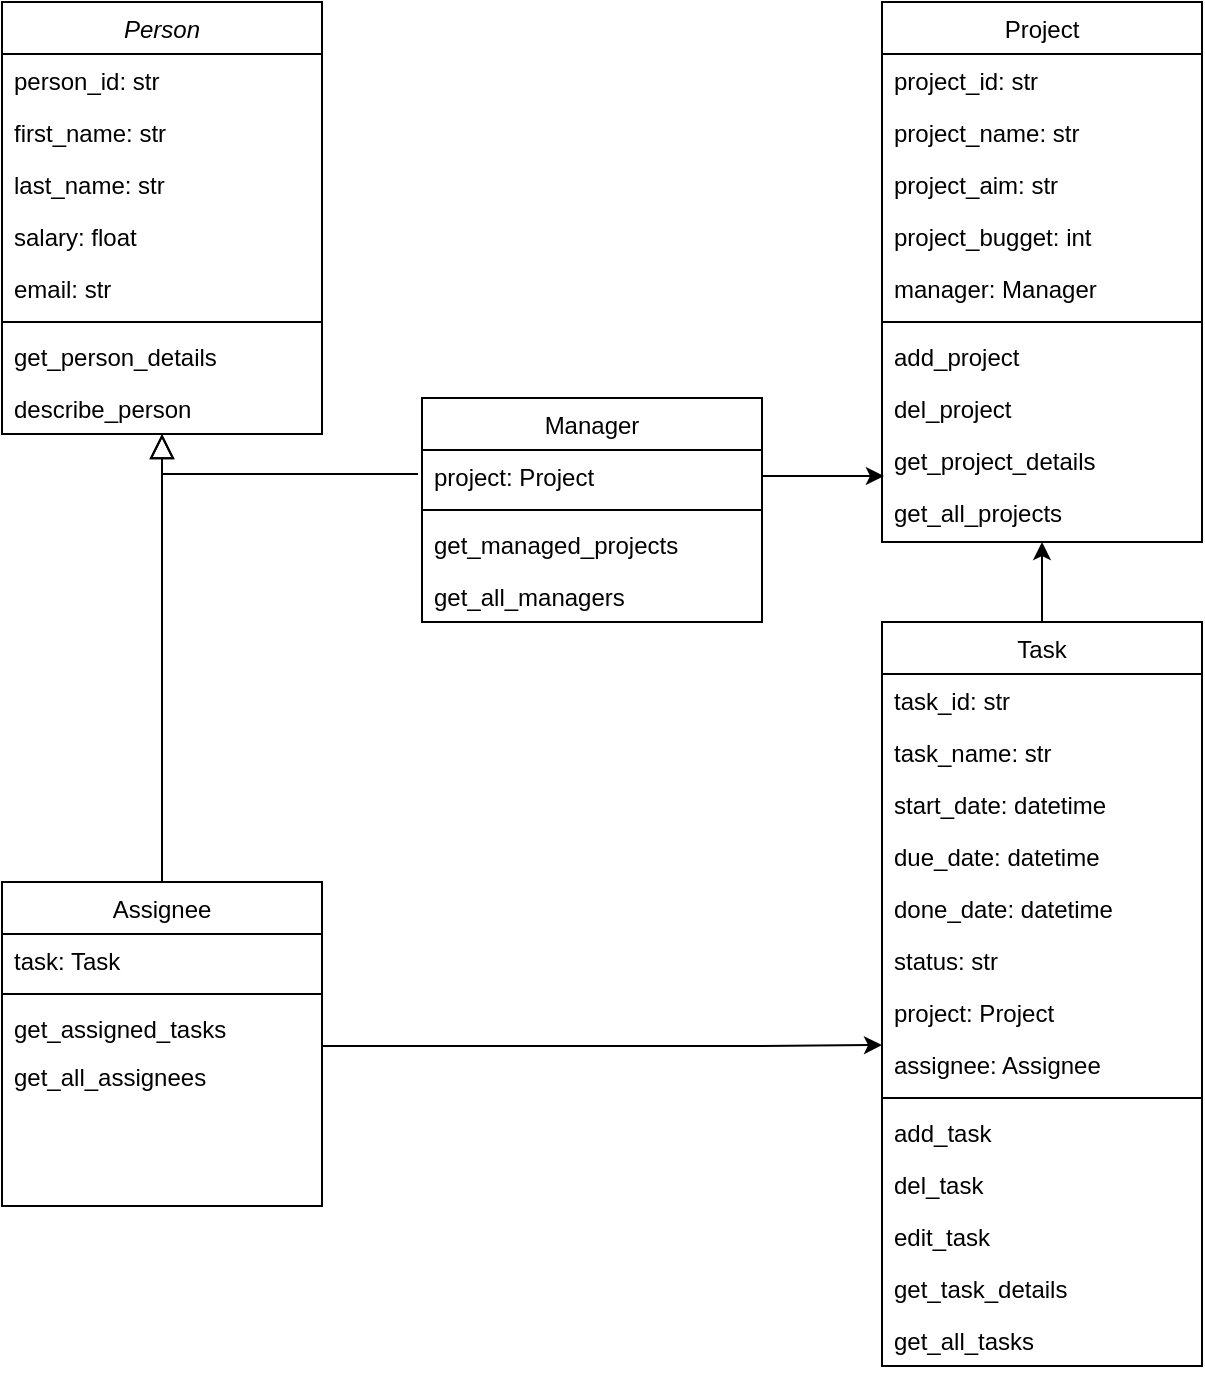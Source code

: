 <mxfile version="24.4.8" type="device">
  <diagram id="C5RBs43oDa-KdzZeNtuy" name="Page-1">
    <mxGraphModel dx="772" dy="708" grid="1" gridSize="10" guides="1" tooltips="1" connect="1" arrows="1" fold="1" page="1" pageScale="1" pageWidth="827" pageHeight="1169" background="none" math="0" shadow="0">
      <root>
        <mxCell id="WIyWlLk6GJQsqaUBKTNV-0" />
        <mxCell id="WIyWlLk6GJQsqaUBKTNV-1" parent="WIyWlLk6GJQsqaUBKTNV-0" />
        <mxCell id="zkfFHV4jXpPFQw0GAbJ--0" value="Person" style="swimlane;fontStyle=2;align=center;verticalAlign=top;childLayout=stackLayout;horizontal=1;startSize=26;horizontalStack=0;resizeParent=1;resizeLast=0;collapsible=1;marginBottom=0;rounded=0;shadow=0;strokeWidth=1;" parent="WIyWlLk6GJQsqaUBKTNV-1" vertex="1">
          <mxGeometry x="80" y="310" width="160" height="216" as="geometry">
            <mxRectangle x="230" y="140" width="160" height="26" as="alternateBounds" />
          </mxGeometry>
        </mxCell>
        <mxCell id="zkfFHV4jXpPFQw0GAbJ--1" value="person_id: str" style="text;align=left;verticalAlign=top;spacingLeft=4;spacingRight=4;overflow=hidden;rotatable=0;points=[[0,0.5],[1,0.5]];portConstraint=eastwest;" parent="zkfFHV4jXpPFQw0GAbJ--0" vertex="1">
          <mxGeometry y="26" width="160" height="26" as="geometry" />
        </mxCell>
        <mxCell id="zkfFHV4jXpPFQw0GAbJ--2" value="first_name: str" style="text;align=left;verticalAlign=top;spacingLeft=4;spacingRight=4;overflow=hidden;rotatable=0;points=[[0,0.5],[1,0.5]];portConstraint=eastwest;rounded=0;shadow=0;html=0;" parent="zkfFHV4jXpPFQw0GAbJ--0" vertex="1">
          <mxGeometry y="52" width="160" height="26" as="geometry" />
        </mxCell>
        <mxCell id="zkfFHV4jXpPFQw0GAbJ--3" value="last_name: str" style="text;align=left;verticalAlign=top;spacingLeft=4;spacingRight=4;overflow=hidden;rotatable=0;points=[[0,0.5],[1,0.5]];portConstraint=eastwest;rounded=0;shadow=0;html=0;" parent="zkfFHV4jXpPFQw0GAbJ--0" vertex="1">
          <mxGeometry y="78" width="160" height="26" as="geometry" />
        </mxCell>
        <mxCell id="sq1seXGCA8VCknDzlS-b-0" value="salary: float" style="text;align=left;verticalAlign=top;spacingLeft=4;spacingRight=4;overflow=hidden;rotatable=0;points=[[0,0.5],[1,0.5]];portConstraint=eastwest;rounded=0;shadow=0;html=0;" vertex="1" parent="zkfFHV4jXpPFQw0GAbJ--0">
          <mxGeometry y="104" width="160" height="26" as="geometry" />
        </mxCell>
        <mxCell id="z29nK7Khh62Nv8qmtqbV-1" value="email: str" style="text;align=left;verticalAlign=top;spacingLeft=4;spacingRight=4;overflow=hidden;rotatable=0;points=[[0,0.5],[1,0.5]];portConstraint=eastwest;rounded=0;shadow=0;html=0;" parent="zkfFHV4jXpPFQw0GAbJ--0" vertex="1">
          <mxGeometry y="130" width="160" height="26" as="geometry" />
        </mxCell>
        <mxCell id="zkfFHV4jXpPFQw0GAbJ--4" value="" style="line;html=1;strokeWidth=1;align=left;verticalAlign=middle;spacingTop=-1;spacingLeft=3;spacingRight=3;rotatable=0;labelPosition=right;points=[];portConstraint=eastwest;" parent="zkfFHV4jXpPFQw0GAbJ--0" vertex="1">
          <mxGeometry y="156" width="160" height="8" as="geometry" />
        </mxCell>
        <mxCell id="zkfFHV4jXpPFQw0GAbJ--5" value="get_person_details" style="text;align=left;verticalAlign=top;spacingLeft=4;spacingRight=4;overflow=hidden;rotatable=0;points=[[0,0.5],[1,0.5]];portConstraint=eastwest;" parent="zkfFHV4jXpPFQw0GAbJ--0" vertex="1">
          <mxGeometry y="164" width="160" height="26" as="geometry" />
        </mxCell>
        <mxCell id="z29nK7Khh62Nv8qmtqbV-2" value="describe_person" style="text;align=left;verticalAlign=top;spacingLeft=4;spacingRight=4;overflow=hidden;rotatable=0;points=[[0,0.5],[1,0.5]];portConstraint=eastwest;" parent="zkfFHV4jXpPFQw0GAbJ--0" vertex="1">
          <mxGeometry y="190" width="160" height="26" as="geometry" />
        </mxCell>
        <mxCell id="StZRbskJheNBjjdIeqVj-14" style="edgeStyle=orthogonalEdgeStyle;rounded=0;orthogonalLoop=1;jettySize=auto;html=1;entryX=0;entryY=0.154;entryDx=0;entryDy=0;entryPerimeter=0;exitX=1;exitY=-0.077;exitDx=0;exitDy=0;exitPerimeter=0;" parent="WIyWlLk6GJQsqaUBKTNV-1" source="zkfFHV4jXpPFQw0GAbJ--11" edge="1">
          <mxGeometry relative="1" as="geometry">
            <mxPoint x="520" y="831.504" as="targetPoint" />
            <mxPoint x="240" y="830.5" as="sourcePoint" />
            <Array as="points">
              <mxPoint x="460" y="832" />
              <mxPoint x="460" y="832" />
            </Array>
          </mxGeometry>
        </mxCell>
        <mxCell id="zkfFHV4jXpPFQw0GAbJ--6" value="Assignee" style="swimlane;fontStyle=0;align=center;verticalAlign=top;childLayout=stackLayout;horizontal=1;startSize=26;horizontalStack=0;resizeParent=1;resizeLast=0;collapsible=1;marginBottom=0;rounded=0;shadow=0;strokeWidth=1;" parent="WIyWlLk6GJQsqaUBKTNV-1" vertex="1">
          <mxGeometry x="80" y="750" width="160" height="162" as="geometry">
            <mxRectangle x="130" y="380" width="160" height="26" as="alternateBounds" />
          </mxGeometry>
        </mxCell>
        <mxCell id="zkfFHV4jXpPFQw0GAbJ--7" value="task: Task" style="text;align=left;verticalAlign=top;spacingLeft=4;spacingRight=4;overflow=hidden;rotatable=0;points=[[0,0.5],[1,0.5]];portConstraint=eastwest;" parent="zkfFHV4jXpPFQw0GAbJ--6" vertex="1">
          <mxGeometry y="26" width="160" height="26" as="geometry" />
        </mxCell>
        <mxCell id="zkfFHV4jXpPFQw0GAbJ--9" value="" style="line;html=1;strokeWidth=1;align=left;verticalAlign=middle;spacingTop=-1;spacingLeft=3;spacingRight=3;rotatable=0;labelPosition=right;points=[];portConstraint=eastwest;" parent="zkfFHV4jXpPFQw0GAbJ--6" vertex="1">
          <mxGeometry y="52" width="160" height="8" as="geometry" />
        </mxCell>
        <mxCell id="zkfFHV4jXpPFQw0GAbJ--10" value="get_assigned_tasks" style="text;align=left;verticalAlign=top;spacingLeft=4;spacingRight=4;overflow=hidden;rotatable=0;points=[[0,0.5],[1,0.5]];portConstraint=eastwest;fontStyle=0" parent="zkfFHV4jXpPFQw0GAbJ--6" vertex="1">
          <mxGeometry y="60" width="160" height="24" as="geometry" />
        </mxCell>
        <mxCell id="zkfFHV4jXpPFQw0GAbJ--11" value="get_all_assignees" style="text;align=left;verticalAlign=top;spacingLeft=4;spacingRight=4;overflow=hidden;rotatable=0;points=[[0,0.5],[1,0.5]];portConstraint=eastwest;" parent="zkfFHV4jXpPFQw0GAbJ--6" vertex="1">
          <mxGeometry y="84" width="160" height="26" as="geometry" />
        </mxCell>
        <mxCell id="zkfFHV4jXpPFQw0GAbJ--12" value="" style="endArrow=block;endSize=10;endFill=0;shadow=0;strokeWidth=1;rounded=0;curved=0;edgeStyle=elbowEdgeStyle;elbow=vertical;" parent="WIyWlLk6GJQsqaUBKTNV-1" source="zkfFHV4jXpPFQw0GAbJ--6" target="zkfFHV4jXpPFQw0GAbJ--0" edge="1">
          <mxGeometry width="160" relative="1" as="geometry">
            <mxPoint x="200" y="203" as="sourcePoint" />
            <mxPoint x="200" y="203" as="targetPoint" />
          </mxGeometry>
        </mxCell>
        <mxCell id="zkfFHV4jXpPFQw0GAbJ--13" value="Manager" style="swimlane;fontStyle=0;align=center;verticalAlign=top;childLayout=stackLayout;horizontal=1;startSize=26;horizontalStack=0;resizeParent=1;resizeLast=0;collapsible=1;marginBottom=0;rounded=0;shadow=0;strokeWidth=1;" parent="WIyWlLk6GJQsqaUBKTNV-1" vertex="1">
          <mxGeometry x="290" y="508" width="170" height="112" as="geometry">
            <mxRectangle x="340" y="380" width="170" height="26" as="alternateBounds" />
          </mxGeometry>
        </mxCell>
        <mxCell id="zkfFHV4jXpPFQw0GAbJ--14" value="project: Project" style="text;align=left;verticalAlign=top;spacingLeft=4;spacingRight=4;overflow=hidden;rotatable=0;points=[[0,0.5],[1,0.5]];portConstraint=eastwest;" parent="zkfFHV4jXpPFQw0GAbJ--13" vertex="1">
          <mxGeometry y="26" width="170" height="26" as="geometry" />
        </mxCell>
        <mxCell id="zkfFHV4jXpPFQw0GAbJ--15" value="" style="line;html=1;strokeWidth=1;align=left;verticalAlign=middle;spacingTop=-1;spacingLeft=3;spacingRight=3;rotatable=0;labelPosition=right;points=[];portConstraint=eastwest;" parent="zkfFHV4jXpPFQw0GAbJ--13" vertex="1">
          <mxGeometry y="52" width="170" height="8" as="geometry" />
        </mxCell>
        <mxCell id="z29nK7Khh62Nv8qmtqbV-4" value="get_managed_projects" style="text;align=left;verticalAlign=top;spacingLeft=4;spacingRight=4;overflow=hidden;rotatable=0;points=[[0,0.5],[1,0.5]];portConstraint=eastwest;" parent="zkfFHV4jXpPFQw0GAbJ--13" vertex="1">
          <mxGeometry y="60" width="170" height="26" as="geometry" />
        </mxCell>
        <mxCell id="StZRbskJheNBjjdIeqVj-4" value="get_all_managers" style="text;align=left;verticalAlign=top;spacingLeft=4;spacingRight=4;overflow=hidden;rotatable=0;points=[[0,0.5],[1,0.5]];portConstraint=eastwest;" parent="zkfFHV4jXpPFQw0GAbJ--13" vertex="1">
          <mxGeometry y="86" width="170" height="26" as="geometry" />
        </mxCell>
        <mxCell id="zkfFHV4jXpPFQw0GAbJ--16" value="" style="endArrow=block;endSize=10;endFill=0;shadow=0;strokeWidth=1;rounded=0;curved=0;edgeStyle=elbowEdgeStyle;elbow=vertical;" parent="WIyWlLk6GJQsqaUBKTNV-1" target="zkfFHV4jXpPFQw0GAbJ--0" edge="1">
          <mxGeometry width="160" relative="1" as="geometry">
            <mxPoint x="288" y="546" as="sourcePoint" />
            <mxPoint x="310" y="271" as="targetPoint" />
            <Array as="points">
              <mxPoint x="160" y="546" />
            </Array>
          </mxGeometry>
        </mxCell>
        <mxCell id="StZRbskJheNBjjdIeqVj-16" style="edgeStyle=orthogonalEdgeStyle;rounded=0;orthogonalLoop=1;jettySize=auto;html=1;entryX=0.5;entryY=1;entryDx=0;entryDy=0;" parent="WIyWlLk6GJQsqaUBKTNV-1" source="z29nK7Khh62Nv8qmtqbV-17" target="z29nK7Khh62Nv8qmtqbV-30" edge="1">
          <mxGeometry relative="1" as="geometry" />
        </mxCell>
        <mxCell id="z29nK7Khh62Nv8qmtqbV-17" value="Task" style="swimlane;fontStyle=0;align=center;verticalAlign=top;childLayout=stackLayout;horizontal=1;startSize=26;horizontalStack=0;resizeParent=1;resizeLast=0;collapsible=1;marginBottom=0;rounded=0;shadow=0;strokeWidth=1;" parent="WIyWlLk6GJQsqaUBKTNV-1" vertex="1">
          <mxGeometry x="520" y="620" width="160" height="372" as="geometry">
            <mxRectangle x="550" y="140" width="160" height="26" as="alternateBounds" />
          </mxGeometry>
        </mxCell>
        <mxCell id="z29nK7Khh62Nv8qmtqbV-18" value="task_id: str" style="text;align=left;verticalAlign=top;spacingLeft=4;spacingRight=4;overflow=hidden;rotatable=0;points=[[0,0.5],[1,0.5]];portConstraint=eastwest;" parent="z29nK7Khh62Nv8qmtqbV-17" vertex="1">
          <mxGeometry y="26" width="160" height="26" as="geometry" />
        </mxCell>
        <mxCell id="z29nK7Khh62Nv8qmtqbV-19" value="task_name: str" style="text;align=left;verticalAlign=top;spacingLeft=4;spacingRight=4;overflow=hidden;rotatable=0;points=[[0,0.5],[1,0.5]];portConstraint=eastwest;rounded=0;shadow=0;html=0;" parent="z29nK7Khh62Nv8qmtqbV-17" vertex="1">
          <mxGeometry y="52" width="160" height="26" as="geometry" />
        </mxCell>
        <mxCell id="z29nK7Khh62Nv8qmtqbV-20" value="start_date: datetime" style="text;align=left;verticalAlign=top;spacingLeft=4;spacingRight=4;overflow=hidden;rotatable=0;points=[[0,0.5],[1,0.5]];portConstraint=eastwest;rounded=0;shadow=0;html=0;" parent="z29nK7Khh62Nv8qmtqbV-17" vertex="1">
          <mxGeometry y="78" width="160" height="26" as="geometry" />
        </mxCell>
        <mxCell id="z29nK7Khh62Nv8qmtqbV-21" value="due_date: datetime" style="text;align=left;verticalAlign=top;spacingLeft=4;spacingRight=4;overflow=hidden;rotatable=0;points=[[0,0.5],[1,0.5]];portConstraint=eastwest;rounded=0;shadow=0;html=0;" parent="z29nK7Khh62Nv8qmtqbV-17" vertex="1">
          <mxGeometry y="104" width="160" height="26" as="geometry" />
        </mxCell>
        <mxCell id="sq1seXGCA8VCknDzlS-b-3" value="done_date: datetime" style="text;align=left;verticalAlign=top;spacingLeft=4;spacingRight=4;overflow=hidden;rotatable=0;points=[[0,0.5],[1,0.5]];portConstraint=eastwest;rounded=0;shadow=0;html=0;" vertex="1" parent="z29nK7Khh62Nv8qmtqbV-17">
          <mxGeometry y="130" width="160" height="26" as="geometry" />
        </mxCell>
        <mxCell id="sq1seXGCA8VCknDzlS-b-2" value="status: str" style="text;align=left;verticalAlign=top;spacingLeft=4;spacingRight=4;overflow=hidden;rotatable=0;points=[[0,0.5],[1,0.5]];portConstraint=eastwest;rounded=0;shadow=0;html=0;" vertex="1" parent="z29nK7Khh62Nv8qmtqbV-17">
          <mxGeometry y="156" width="160" height="26" as="geometry" />
        </mxCell>
        <mxCell id="z29nK7Khh62Nv8qmtqbV-22" value="project: Project" style="text;align=left;verticalAlign=top;spacingLeft=4;spacingRight=4;overflow=hidden;rotatable=0;points=[[0,0.5],[1,0.5]];portConstraint=eastwest;rounded=0;shadow=0;html=0;" parent="z29nK7Khh62Nv8qmtqbV-17" vertex="1">
          <mxGeometry y="182" width="160" height="26" as="geometry" />
        </mxCell>
        <mxCell id="z29nK7Khh62Nv8qmtqbV-52" value="assignee: Assignee" style="text;align=left;verticalAlign=top;spacingLeft=4;spacingRight=4;overflow=hidden;rotatable=0;points=[[0,0.5],[1,0.5]];portConstraint=eastwest;rounded=0;shadow=0;html=0;" parent="z29nK7Khh62Nv8qmtqbV-17" vertex="1">
          <mxGeometry y="208" width="160" height="26" as="geometry" />
        </mxCell>
        <mxCell id="z29nK7Khh62Nv8qmtqbV-23" value="" style="line;html=1;strokeWidth=1;align=left;verticalAlign=middle;spacingTop=-1;spacingLeft=3;spacingRight=3;rotatable=0;labelPosition=right;points=[];portConstraint=eastwest;" parent="z29nK7Khh62Nv8qmtqbV-17" vertex="1">
          <mxGeometry y="234" width="160" height="8" as="geometry" />
        </mxCell>
        <mxCell id="z29nK7Khh62Nv8qmtqbV-24" value="add_task" style="text;align=left;verticalAlign=top;spacingLeft=4;spacingRight=4;overflow=hidden;rotatable=0;points=[[0,0.5],[1,0.5]];portConstraint=eastwest;" parent="z29nK7Khh62Nv8qmtqbV-17" vertex="1">
          <mxGeometry y="242" width="160" height="26" as="geometry" />
        </mxCell>
        <mxCell id="z29nK7Khh62Nv8qmtqbV-25" value="del_task" style="text;align=left;verticalAlign=top;spacingLeft=4;spacingRight=4;overflow=hidden;rotatable=0;points=[[0,0.5],[1,0.5]];portConstraint=eastwest;" parent="z29nK7Khh62Nv8qmtqbV-17" vertex="1">
          <mxGeometry y="268" width="160" height="26" as="geometry" />
        </mxCell>
        <mxCell id="z29nK7Khh62Nv8qmtqbV-26" value="edit_task" style="text;align=left;verticalAlign=top;spacingLeft=4;spacingRight=4;overflow=hidden;rotatable=0;points=[[0,0.5],[1,0.5]];portConstraint=eastwest;" parent="z29nK7Khh62Nv8qmtqbV-17" vertex="1">
          <mxGeometry y="294" width="160" height="26" as="geometry" />
        </mxCell>
        <mxCell id="z29nK7Khh62Nv8qmtqbV-27" value="get_task_details" style="text;align=left;verticalAlign=top;spacingLeft=4;spacingRight=4;overflow=hidden;rotatable=0;points=[[0,0.5],[1,0.5]];portConstraint=eastwest;" parent="z29nK7Khh62Nv8qmtqbV-17" vertex="1">
          <mxGeometry y="320" width="160" height="26" as="geometry" />
        </mxCell>
        <mxCell id="z29nK7Khh62Nv8qmtqbV-28" value="get_all_tasks" style="text;align=left;verticalAlign=top;spacingLeft=4;spacingRight=4;overflow=hidden;rotatable=0;points=[[0,0.5],[1,0.5]];portConstraint=eastwest;" parent="z29nK7Khh62Nv8qmtqbV-17" vertex="1">
          <mxGeometry y="346" width="160" height="26" as="geometry" />
        </mxCell>
        <mxCell id="z29nK7Khh62Nv8qmtqbV-30" value="Project" style="swimlane;fontStyle=0;align=center;verticalAlign=top;childLayout=stackLayout;horizontal=1;startSize=26;horizontalStack=0;resizeParent=1;resizeLast=0;collapsible=1;marginBottom=0;rounded=0;shadow=0;strokeWidth=1;" parent="WIyWlLk6GJQsqaUBKTNV-1" vertex="1">
          <mxGeometry x="520" y="310" width="160" height="270" as="geometry">
            <mxRectangle x="550" y="140" width="160" height="26" as="alternateBounds" />
          </mxGeometry>
        </mxCell>
        <mxCell id="z29nK7Khh62Nv8qmtqbV-31" value="project_id: str" style="text;align=left;verticalAlign=top;spacingLeft=4;spacingRight=4;overflow=hidden;rotatable=0;points=[[0,0.5],[1,0.5]];portConstraint=eastwest;" parent="z29nK7Khh62Nv8qmtqbV-30" vertex="1">
          <mxGeometry y="26" width="160" height="26" as="geometry" />
        </mxCell>
        <mxCell id="z29nK7Khh62Nv8qmtqbV-32" value="project_name: str" style="text;align=left;verticalAlign=top;spacingLeft=4;spacingRight=4;overflow=hidden;rotatable=0;points=[[0,0.5],[1,0.5]];portConstraint=eastwest;rounded=0;shadow=0;html=0;" parent="z29nK7Khh62Nv8qmtqbV-30" vertex="1">
          <mxGeometry y="52" width="160" height="26" as="geometry" />
        </mxCell>
        <mxCell id="z29nK7Khh62Nv8qmtqbV-33" value="project_aim: str" style="text;align=left;verticalAlign=top;spacingLeft=4;spacingRight=4;overflow=hidden;rotatable=0;points=[[0,0.5],[1,0.5]];portConstraint=eastwest;rounded=0;shadow=0;html=0;" parent="z29nK7Khh62Nv8qmtqbV-30" vertex="1">
          <mxGeometry y="78" width="160" height="26" as="geometry" />
        </mxCell>
        <mxCell id="z29nK7Khh62Nv8qmtqbV-34" value="project_bugget: int" style="text;align=left;verticalAlign=top;spacingLeft=4;spacingRight=4;overflow=hidden;rotatable=0;points=[[0,0.5],[1,0.5]];portConstraint=eastwest;rounded=0;shadow=0;html=0;" parent="z29nK7Khh62Nv8qmtqbV-30" vertex="1">
          <mxGeometry y="104" width="160" height="26" as="geometry" />
        </mxCell>
        <mxCell id="z29nK7Khh62Nv8qmtqbV-35" value="manager: Manager" style="text;align=left;verticalAlign=top;spacingLeft=4;spacingRight=4;overflow=hidden;rotatable=0;points=[[0,0.5],[1,0.5]];portConstraint=eastwest;rounded=0;shadow=0;html=0;" parent="z29nK7Khh62Nv8qmtqbV-30" vertex="1">
          <mxGeometry y="130" width="160" height="26" as="geometry" />
        </mxCell>
        <mxCell id="z29nK7Khh62Nv8qmtqbV-36" value="" style="line;html=1;strokeWidth=1;align=left;verticalAlign=middle;spacingTop=-1;spacingLeft=3;spacingRight=3;rotatable=0;labelPosition=right;points=[];portConstraint=eastwest;" parent="z29nK7Khh62Nv8qmtqbV-30" vertex="1">
          <mxGeometry y="156" width="160" height="8" as="geometry" />
        </mxCell>
        <mxCell id="z29nK7Khh62Nv8qmtqbV-37" value="add_project" style="text;align=left;verticalAlign=top;spacingLeft=4;spacingRight=4;overflow=hidden;rotatable=0;points=[[0,0.5],[1,0.5]];portConstraint=eastwest;" parent="z29nK7Khh62Nv8qmtqbV-30" vertex="1">
          <mxGeometry y="164" width="160" height="26" as="geometry" />
        </mxCell>
        <mxCell id="z29nK7Khh62Nv8qmtqbV-38" value="del_project" style="text;align=left;verticalAlign=top;spacingLeft=4;spacingRight=4;overflow=hidden;rotatable=0;points=[[0,0.5],[1,0.5]];portConstraint=eastwest;" parent="z29nK7Khh62Nv8qmtqbV-30" vertex="1">
          <mxGeometry y="190" width="160" height="26" as="geometry" />
        </mxCell>
        <mxCell id="z29nK7Khh62Nv8qmtqbV-40" value="get_project_details" style="text;align=left;verticalAlign=top;spacingLeft=4;spacingRight=4;overflow=hidden;rotatable=0;points=[[0,0.5],[1,0.5]];portConstraint=eastwest;" parent="z29nK7Khh62Nv8qmtqbV-30" vertex="1">
          <mxGeometry y="216" width="160" height="26" as="geometry" />
        </mxCell>
        <mxCell id="z29nK7Khh62Nv8qmtqbV-41" value="get_all_projects" style="text;align=left;verticalAlign=top;spacingLeft=4;spacingRight=4;overflow=hidden;rotatable=0;points=[[0,0.5],[1,0.5]];portConstraint=eastwest;" parent="z29nK7Khh62Nv8qmtqbV-30" vertex="1">
          <mxGeometry y="242" width="160" height="26" as="geometry" />
        </mxCell>
        <mxCell id="sq1seXGCA8VCknDzlS-b-1" value="" style="edgeStyle=orthogonalEdgeStyle;rounded=0;orthogonalLoop=1;jettySize=auto;html=1;entryDx=0;entryDy=0;entryPerimeter=0;entryX=0.006;entryY=0.808;" edge="1" parent="WIyWlLk6GJQsqaUBKTNV-1" source="zkfFHV4jXpPFQw0GAbJ--14" target="z29nK7Khh62Nv8qmtqbV-40">
          <mxGeometry relative="1" as="geometry">
            <mxPoint x="470" y="547" as="targetPoint" />
          </mxGeometry>
        </mxCell>
      </root>
    </mxGraphModel>
  </diagram>
</mxfile>
